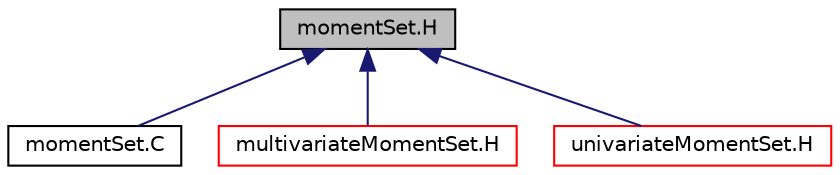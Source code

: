 digraph "momentSet.H"
{
  bgcolor="transparent";
  edge [fontname="Helvetica",fontsize="10",labelfontname="Helvetica",labelfontsize="10"];
  node [fontname="Helvetica",fontsize="10",shape=record];
  Node9 [label="momentSet.H",height=0.2,width=0.4,color="black", fillcolor="grey75", style="filled", fontcolor="black"];
  Node9 -> Node10 [dir="back",color="midnightblue",fontsize="10",style="solid",fontname="Helvetica"];
  Node10 [label="momentSet.C",height=0.2,width=0.4,color="black",URL="$a00329.html"];
  Node9 -> Node11 [dir="back",color="midnightblue",fontsize="10",style="solid",fontname="Helvetica"];
  Node11 [label="multivariateMomentSet.H",height=0.2,width=0.4,color="red",URL="$a00341.html"];
  Node9 -> Node127 [dir="back",color="midnightblue",fontsize="10",style="solid",fontname="Helvetica"];
  Node127 [label="univariateMomentSet.H",height=0.2,width=0.4,color="red",URL="$a00350.html"];
}
